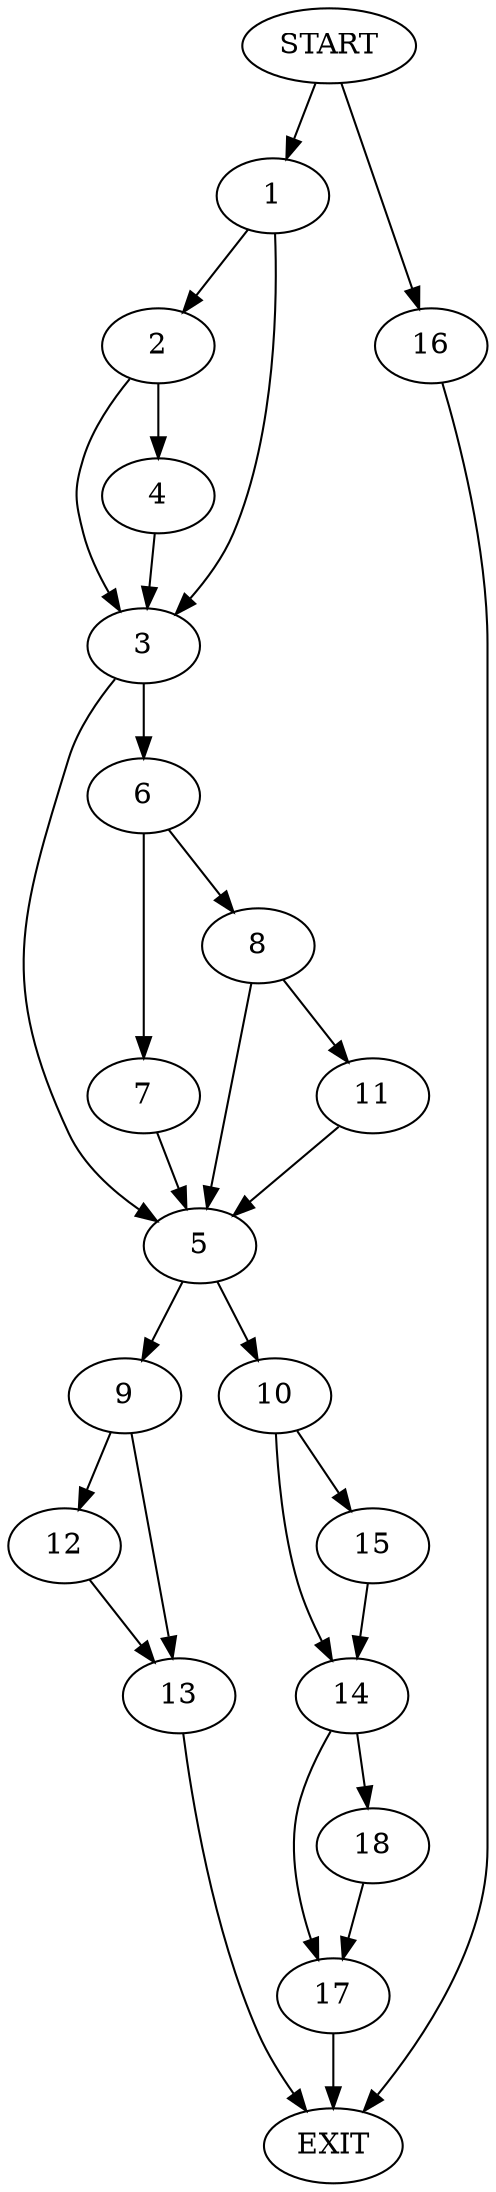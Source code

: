 digraph {
0 [label="START"]
19 [label="EXIT"]
0 -> 1
1 -> 2
1 -> 3
2 -> 3
2 -> 4
3 -> 5
3 -> 6
4 -> 3
6 -> 7
6 -> 8
5 -> 9
5 -> 10
7 -> 5
8 -> 11
8 -> 5
11 -> 5
9 -> 12
9 -> 13
10 -> 14
10 -> 15
0 -> 16
16 -> 19
12 -> 13
13 -> 19
15 -> 14
14 -> 17
14 -> 18
18 -> 17
17 -> 19
}
